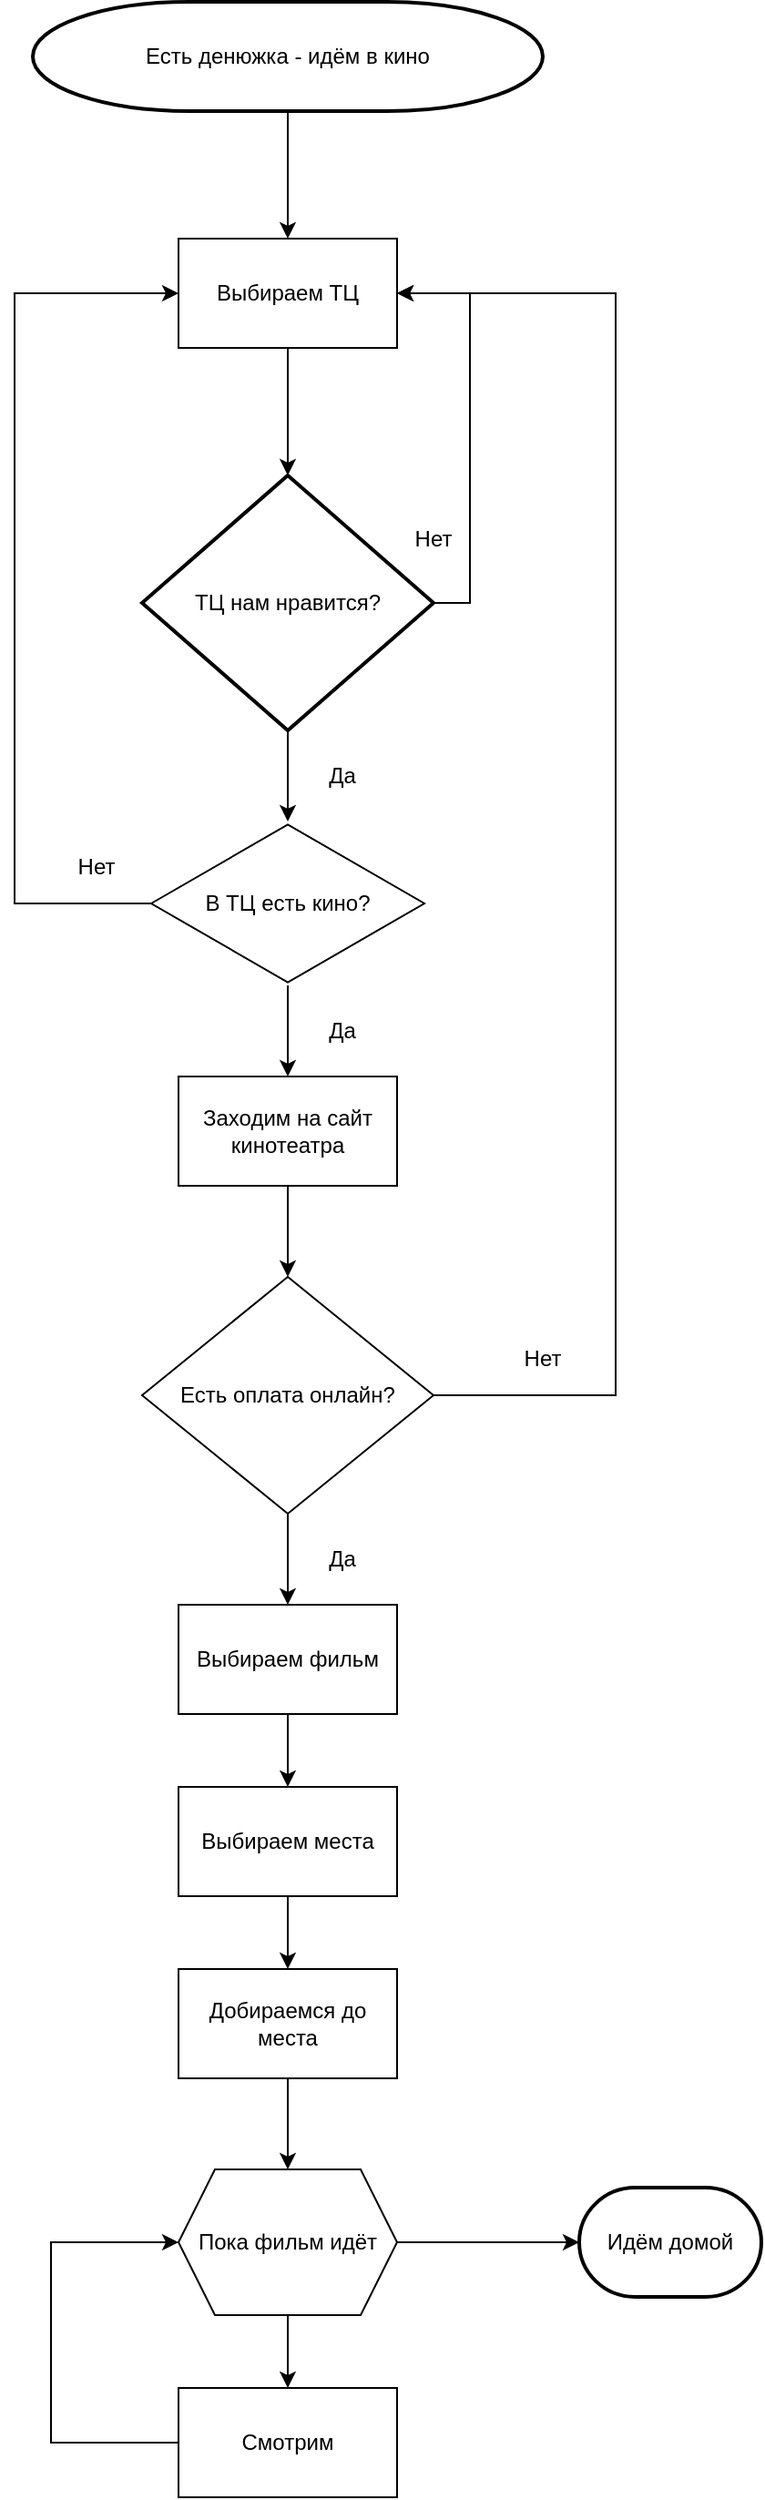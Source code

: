 <mxfile version="22.1.3" type="device">
  <diagram id="C5RBs43oDa-KdzZeNtuy" name="Page-1">
    <mxGraphModel dx="1434" dy="900" grid="1" gridSize="10" guides="1" tooltips="1" connect="1" arrows="1" fold="1" page="1" pageScale="1" pageWidth="827" pageHeight="1169" math="0" shadow="0">
      <root>
        <mxCell id="WIyWlLk6GJQsqaUBKTNV-0" />
        <mxCell id="WIyWlLk6GJQsqaUBKTNV-1" parent="WIyWlLk6GJQsqaUBKTNV-0" />
        <mxCell id="t3g2tp6PJtkDbxABG7ZZ-4" value="" style="edgeStyle=orthogonalEdgeStyle;rounded=0;orthogonalLoop=1;jettySize=auto;html=1;" edge="1" parent="WIyWlLk6GJQsqaUBKTNV-1" source="t3g2tp6PJtkDbxABG7ZZ-1" target="t3g2tp6PJtkDbxABG7ZZ-2">
          <mxGeometry relative="1" as="geometry" />
        </mxCell>
        <mxCell id="t3g2tp6PJtkDbxABG7ZZ-1" value="Есть денюжка - идём в кино" style="strokeWidth=2;html=1;shape=mxgraph.flowchart.terminator;whiteSpace=wrap;" vertex="1" parent="WIyWlLk6GJQsqaUBKTNV-1">
          <mxGeometry x="260" y="60" width="280" height="60" as="geometry" />
        </mxCell>
        <mxCell id="t3g2tp6PJtkDbxABG7ZZ-8" value="" style="edgeStyle=orthogonalEdgeStyle;rounded=0;orthogonalLoop=1;jettySize=auto;html=1;" edge="1" parent="WIyWlLk6GJQsqaUBKTNV-1" source="t3g2tp6PJtkDbxABG7ZZ-2" target="t3g2tp6PJtkDbxABG7ZZ-5">
          <mxGeometry relative="1" as="geometry" />
        </mxCell>
        <mxCell id="t3g2tp6PJtkDbxABG7ZZ-2" value="Выбираем ТЦ" style="rounded=0;whiteSpace=wrap;html=1;" vertex="1" parent="WIyWlLk6GJQsqaUBKTNV-1">
          <mxGeometry x="340" y="190" width="120" height="60" as="geometry" />
        </mxCell>
        <mxCell id="t3g2tp6PJtkDbxABG7ZZ-10" style="edgeStyle=orthogonalEdgeStyle;rounded=0;orthogonalLoop=1;jettySize=auto;html=1;exitX=1;exitY=0.5;exitDx=0;exitDy=0;exitPerimeter=0;entryX=1;entryY=0.5;entryDx=0;entryDy=0;" edge="1" parent="WIyWlLk6GJQsqaUBKTNV-1" source="t3g2tp6PJtkDbxABG7ZZ-5" target="t3g2tp6PJtkDbxABG7ZZ-2">
          <mxGeometry relative="1" as="geometry" />
        </mxCell>
        <mxCell id="t3g2tp6PJtkDbxABG7ZZ-19" value="" style="edgeStyle=orthogonalEdgeStyle;rounded=0;orthogonalLoop=1;jettySize=auto;html=1;" edge="1" parent="WIyWlLk6GJQsqaUBKTNV-1" source="t3g2tp6PJtkDbxABG7ZZ-5" target="t3g2tp6PJtkDbxABG7ZZ-18">
          <mxGeometry relative="1" as="geometry" />
        </mxCell>
        <mxCell id="t3g2tp6PJtkDbxABG7ZZ-5" value="ТЦ нам нравится?" style="strokeWidth=2;html=1;shape=mxgraph.flowchart.decision;whiteSpace=wrap;" vertex="1" parent="WIyWlLk6GJQsqaUBKTNV-1">
          <mxGeometry x="320" y="320" width="160" height="140" as="geometry" />
        </mxCell>
        <mxCell id="t3g2tp6PJtkDbxABG7ZZ-11" value="Нет" style="text;html=1;strokeColor=none;fillColor=none;align=center;verticalAlign=middle;whiteSpace=wrap;rounded=0;" vertex="1" parent="WIyWlLk6GJQsqaUBKTNV-1">
          <mxGeometry x="450" y="340" width="60" height="30" as="geometry" />
        </mxCell>
        <mxCell id="t3g2tp6PJtkDbxABG7ZZ-21" style="edgeStyle=orthogonalEdgeStyle;rounded=0;orthogonalLoop=1;jettySize=auto;html=1;entryX=0;entryY=0.5;entryDx=0;entryDy=0;" edge="1" parent="WIyWlLk6GJQsqaUBKTNV-1" source="t3g2tp6PJtkDbxABG7ZZ-18" target="t3g2tp6PJtkDbxABG7ZZ-2">
          <mxGeometry relative="1" as="geometry">
            <Array as="points">
              <mxPoint x="250" y="555" />
              <mxPoint x="250" y="220" />
            </Array>
          </mxGeometry>
        </mxCell>
        <mxCell id="t3g2tp6PJtkDbxABG7ZZ-24" value="" style="edgeStyle=orthogonalEdgeStyle;rounded=0;orthogonalLoop=1;jettySize=auto;html=1;" edge="1" parent="WIyWlLk6GJQsqaUBKTNV-1" source="t3g2tp6PJtkDbxABG7ZZ-18" target="t3g2tp6PJtkDbxABG7ZZ-23">
          <mxGeometry relative="1" as="geometry" />
        </mxCell>
        <mxCell id="t3g2tp6PJtkDbxABG7ZZ-18" value="В ТЦ есть кино?" style="html=1;whiteSpace=wrap;aspect=fixed;shape=isoRectangle;" vertex="1" parent="WIyWlLk6GJQsqaUBKTNV-1">
          <mxGeometry x="325" y="510" width="150" height="90" as="geometry" />
        </mxCell>
        <mxCell id="t3g2tp6PJtkDbxABG7ZZ-20" value="Да" style="text;html=1;strokeColor=none;fillColor=none;align=center;verticalAlign=middle;whiteSpace=wrap;rounded=0;" vertex="1" parent="WIyWlLk6GJQsqaUBKTNV-1">
          <mxGeometry x="400" y="470" width="60" height="30" as="geometry" />
        </mxCell>
        <mxCell id="t3g2tp6PJtkDbxABG7ZZ-22" value="Нет" style="text;html=1;strokeColor=none;fillColor=none;align=center;verticalAlign=middle;whiteSpace=wrap;rounded=0;" vertex="1" parent="WIyWlLk6GJQsqaUBKTNV-1">
          <mxGeometry x="265" y="520" width="60" height="30" as="geometry" />
        </mxCell>
        <mxCell id="t3g2tp6PJtkDbxABG7ZZ-28" value="" style="edgeStyle=orthogonalEdgeStyle;rounded=0;orthogonalLoop=1;jettySize=auto;html=1;" edge="1" parent="WIyWlLk6GJQsqaUBKTNV-1" source="t3g2tp6PJtkDbxABG7ZZ-23" target="t3g2tp6PJtkDbxABG7ZZ-27">
          <mxGeometry relative="1" as="geometry" />
        </mxCell>
        <mxCell id="t3g2tp6PJtkDbxABG7ZZ-23" value="Заходим на сайт кинотеатра" style="rounded=0;whiteSpace=wrap;html=1;" vertex="1" parent="WIyWlLk6GJQsqaUBKTNV-1">
          <mxGeometry x="340" y="650" width="120" height="60" as="geometry" />
        </mxCell>
        <mxCell id="t3g2tp6PJtkDbxABG7ZZ-30" style="edgeStyle=orthogonalEdgeStyle;rounded=0;orthogonalLoop=1;jettySize=auto;html=1;entryX=1;entryY=0.5;entryDx=0;entryDy=0;" edge="1" parent="WIyWlLk6GJQsqaUBKTNV-1" source="t3g2tp6PJtkDbxABG7ZZ-27" target="t3g2tp6PJtkDbxABG7ZZ-2">
          <mxGeometry relative="1" as="geometry">
            <Array as="points">
              <mxPoint x="580" y="825" />
              <mxPoint x="580" y="220" />
            </Array>
          </mxGeometry>
        </mxCell>
        <mxCell id="t3g2tp6PJtkDbxABG7ZZ-33" value="" style="edgeStyle=orthogonalEdgeStyle;rounded=0;orthogonalLoop=1;jettySize=auto;html=1;" edge="1" parent="WIyWlLk6GJQsqaUBKTNV-1" source="t3g2tp6PJtkDbxABG7ZZ-27" target="t3g2tp6PJtkDbxABG7ZZ-32">
          <mxGeometry relative="1" as="geometry" />
        </mxCell>
        <mxCell id="t3g2tp6PJtkDbxABG7ZZ-27" value="Есть оплата онлайн?" style="rhombus;whiteSpace=wrap;html=1;" vertex="1" parent="WIyWlLk6GJQsqaUBKTNV-1">
          <mxGeometry x="320" y="760" width="160" height="130" as="geometry" />
        </mxCell>
        <mxCell id="t3g2tp6PJtkDbxABG7ZZ-29" style="edgeStyle=orthogonalEdgeStyle;rounded=0;orthogonalLoop=1;jettySize=auto;html=1;exitX=0.5;exitY=1;exitDx=0;exitDy=0;" edge="1" parent="WIyWlLk6GJQsqaUBKTNV-1" source="t3g2tp6PJtkDbxABG7ZZ-27" target="t3g2tp6PJtkDbxABG7ZZ-27">
          <mxGeometry relative="1" as="geometry" />
        </mxCell>
        <mxCell id="t3g2tp6PJtkDbxABG7ZZ-31" value="Нет" style="text;html=1;strokeColor=none;fillColor=none;align=center;verticalAlign=middle;whiteSpace=wrap;rounded=0;" vertex="1" parent="WIyWlLk6GJQsqaUBKTNV-1">
          <mxGeometry x="510" y="790" width="60" height="30" as="geometry" />
        </mxCell>
        <mxCell id="t3g2tp6PJtkDbxABG7ZZ-37" value="" style="edgeStyle=orthogonalEdgeStyle;rounded=0;orthogonalLoop=1;jettySize=auto;html=1;" edge="1" parent="WIyWlLk6GJQsqaUBKTNV-1" source="t3g2tp6PJtkDbxABG7ZZ-32" target="t3g2tp6PJtkDbxABG7ZZ-36">
          <mxGeometry relative="1" as="geometry" />
        </mxCell>
        <mxCell id="t3g2tp6PJtkDbxABG7ZZ-32" value="Выбираем фильм" style="rounded=0;whiteSpace=wrap;html=1;" vertex="1" parent="WIyWlLk6GJQsqaUBKTNV-1">
          <mxGeometry x="340" y="940" width="120" height="60" as="geometry" />
        </mxCell>
        <mxCell id="t3g2tp6PJtkDbxABG7ZZ-34" value="Да" style="text;html=1;strokeColor=none;fillColor=none;align=center;verticalAlign=middle;whiteSpace=wrap;rounded=0;" vertex="1" parent="WIyWlLk6GJQsqaUBKTNV-1">
          <mxGeometry x="400" y="610" width="60" height="30" as="geometry" />
        </mxCell>
        <mxCell id="t3g2tp6PJtkDbxABG7ZZ-35" value="Да" style="text;html=1;strokeColor=none;fillColor=none;align=center;verticalAlign=middle;whiteSpace=wrap;rounded=0;" vertex="1" parent="WIyWlLk6GJQsqaUBKTNV-1">
          <mxGeometry x="400" y="900" width="60" height="30" as="geometry" />
        </mxCell>
        <mxCell id="t3g2tp6PJtkDbxABG7ZZ-39" value="" style="edgeStyle=orthogonalEdgeStyle;rounded=0;orthogonalLoop=1;jettySize=auto;html=1;" edge="1" parent="WIyWlLk6GJQsqaUBKTNV-1" source="t3g2tp6PJtkDbxABG7ZZ-36" target="t3g2tp6PJtkDbxABG7ZZ-38">
          <mxGeometry relative="1" as="geometry" />
        </mxCell>
        <mxCell id="t3g2tp6PJtkDbxABG7ZZ-36" value="Выбираем места" style="rounded=0;whiteSpace=wrap;html=1;" vertex="1" parent="WIyWlLk6GJQsqaUBKTNV-1">
          <mxGeometry x="340" y="1040" width="120" height="60" as="geometry" />
        </mxCell>
        <mxCell id="t3g2tp6PJtkDbxABG7ZZ-41" value="" style="edgeStyle=orthogonalEdgeStyle;rounded=0;orthogonalLoop=1;jettySize=auto;html=1;" edge="1" parent="WIyWlLk6GJQsqaUBKTNV-1" source="t3g2tp6PJtkDbxABG7ZZ-38" target="t3g2tp6PJtkDbxABG7ZZ-40">
          <mxGeometry relative="1" as="geometry" />
        </mxCell>
        <mxCell id="t3g2tp6PJtkDbxABG7ZZ-38" value="Добираемся до места" style="rounded=0;whiteSpace=wrap;html=1;" vertex="1" parent="WIyWlLk6GJQsqaUBKTNV-1">
          <mxGeometry x="340" y="1140" width="120" height="60" as="geometry" />
        </mxCell>
        <mxCell id="t3g2tp6PJtkDbxABG7ZZ-44" value="" style="edgeStyle=orthogonalEdgeStyle;rounded=0;orthogonalLoop=1;jettySize=auto;html=1;" edge="1" parent="WIyWlLk6GJQsqaUBKTNV-1" source="t3g2tp6PJtkDbxABG7ZZ-40" target="t3g2tp6PJtkDbxABG7ZZ-42">
          <mxGeometry relative="1" as="geometry" />
        </mxCell>
        <mxCell id="t3g2tp6PJtkDbxABG7ZZ-40" value="Пока фильм идёт" style="shape=hexagon;perimeter=hexagonPerimeter2;whiteSpace=wrap;html=1;fixedSize=1;" vertex="1" parent="WIyWlLk6GJQsqaUBKTNV-1">
          <mxGeometry x="340" y="1250" width="120" height="80" as="geometry" />
        </mxCell>
        <mxCell id="t3g2tp6PJtkDbxABG7ZZ-43" style="edgeStyle=orthogonalEdgeStyle;rounded=0;orthogonalLoop=1;jettySize=auto;html=1;entryX=0;entryY=0.5;entryDx=0;entryDy=0;" edge="1" parent="WIyWlLk6GJQsqaUBKTNV-1" source="t3g2tp6PJtkDbxABG7ZZ-42" target="t3g2tp6PJtkDbxABG7ZZ-40">
          <mxGeometry relative="1" as="geometry">
            <Array as="points">
              <mxPoint x="270" y="1400" />
              <mxPoint x="270" y="1290" />
            </Array>
          </mxGeometry>
        </mxCell>
        <mxCell id="t3g2tp6PJtkDbxABG7ZZ-42" value="Смотрим" style="rounded=0;whiteSpace=wrap;html=1;" vertex="1" parent="WIyWlLk6GJQsqaUBKTNV-1">
          <mxGeometry x="340" y="1370" width="120" height="60" as="geometry" />
        </mxCell>
        <mxCell id="t3g2tp6PJtkDbxABG7ZZ-46" value="Идём домой" style="strokeWidth=2;html=1;shape=mxgraph.flowchart.terminator;whiteSpace=wrap;" vertex="1" parent="WIyWlLk6GJQsqaUBKTNV-1">
          <mxGeometry x="560" y="1260" width="100" height="60" as="geometry" />
        </mxCell>
        <mxCell id="t3g2tp6PJtkDbxABG7ZZ-47" style="edgeStyle=orthogonalEdgeStyle;rounded=0;orthogonalLoop=1;jettySize=auto;html=1;entryX=0;entryY=0.5;entryDx=0;entryDy=0;entryPerimeter=0;" edge="1" parent="WIyWlLk6GJQsqaUBKTNV-1" source="t3g2tp6PJtkDbxABG7ZZ-40" target="t3g2tp6PJtkDbxABG7ZZ-46">
          <mxGeometry relative="1" as="geometry" />
        </mxCell>
      </root>
    </mxGraphModel>
  </diagram>
</mxfile>
